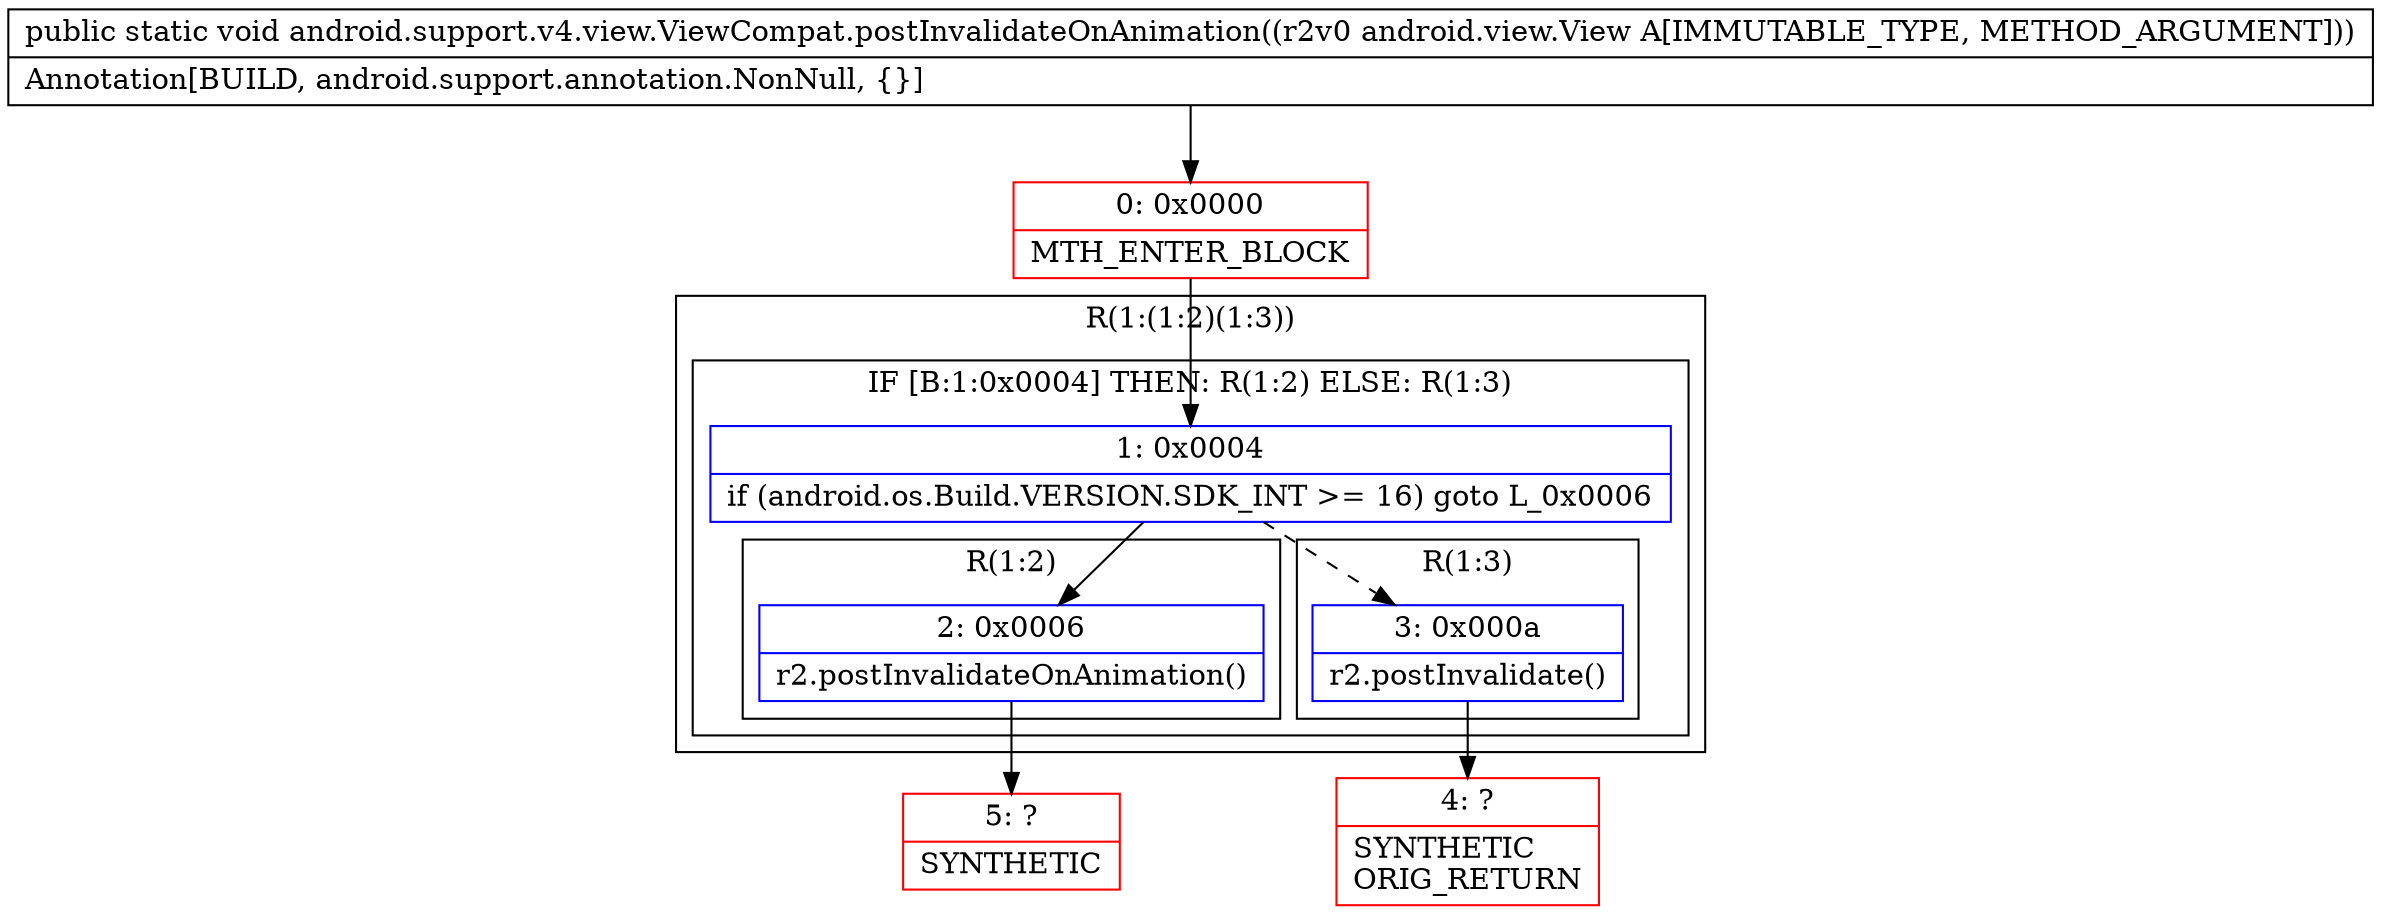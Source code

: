 digraph "CFG forandroid.support.v4.view.ViewCompat.postInvalidateOnAnimation(Landroid\/view\/View;)V" {
subgraph cluster_Region_1850165739 {
label = "R(1:(1:2)(1:3))";
node [shape=record,color=blue];
subgraph cluster_IfRegion_177844635 {
label = "IF [B:1:0x0004] THEN: R(1:2) ELSE: R(1:3)";
node [shape=record,color=blue];
Node_1 [shape=record,label="{1\:\ 0x0004|if (android.os.Build.VERSION.SDK_INT \>= 16) goto L_0x0006\l}"];
subgraph cluster_Region_745856692 {
label = "R(1:2)";
node [shape=record,color=blue];
Node_2 [shape=record,label="{2\:\ 0x0006|r2.postInvalidateOnAnimation()\l}"];
}
subgraph cluster_Region_380117603 {
label = "R(1:3)";
node [shape=record,color=blue];
Node_3 [shape=record,label="{3\:\ 0x000a|r2.postInvalidate()\l}"];
}
}
}
Node_0 [shape=record,color=red,label="{0\:\ 0x0000|MTH_ENTER_BLOCK\l}"];
Node_4 [shape=record,color=red,label="{4\:\ ?|SYNTHETIC\lORIG_RETURN\l}"];
Node_5 [shape=record,color=red,label="{5\:\ ?|SYNTHETIC\l}"];
MethodNode[shape=record,label="{public static void android.support.v4.view.ViewCompat.postInvalidateOnAnimation((r2v0 android.view.View A[IMMUTABLE_TYPE, METHOD_ARGUMENT]))  | Annotation[BUILD, android.support.annotation.NonNull, \{\}]\l}"];
MethodNode -> Node_0;
Node_1 -> Node_2;
Node_1 -> Node_3[style=dashed];
Node_2 -> Node_5;
Node_3 -> Node_4;
Node_0 -> Node_1;
}

